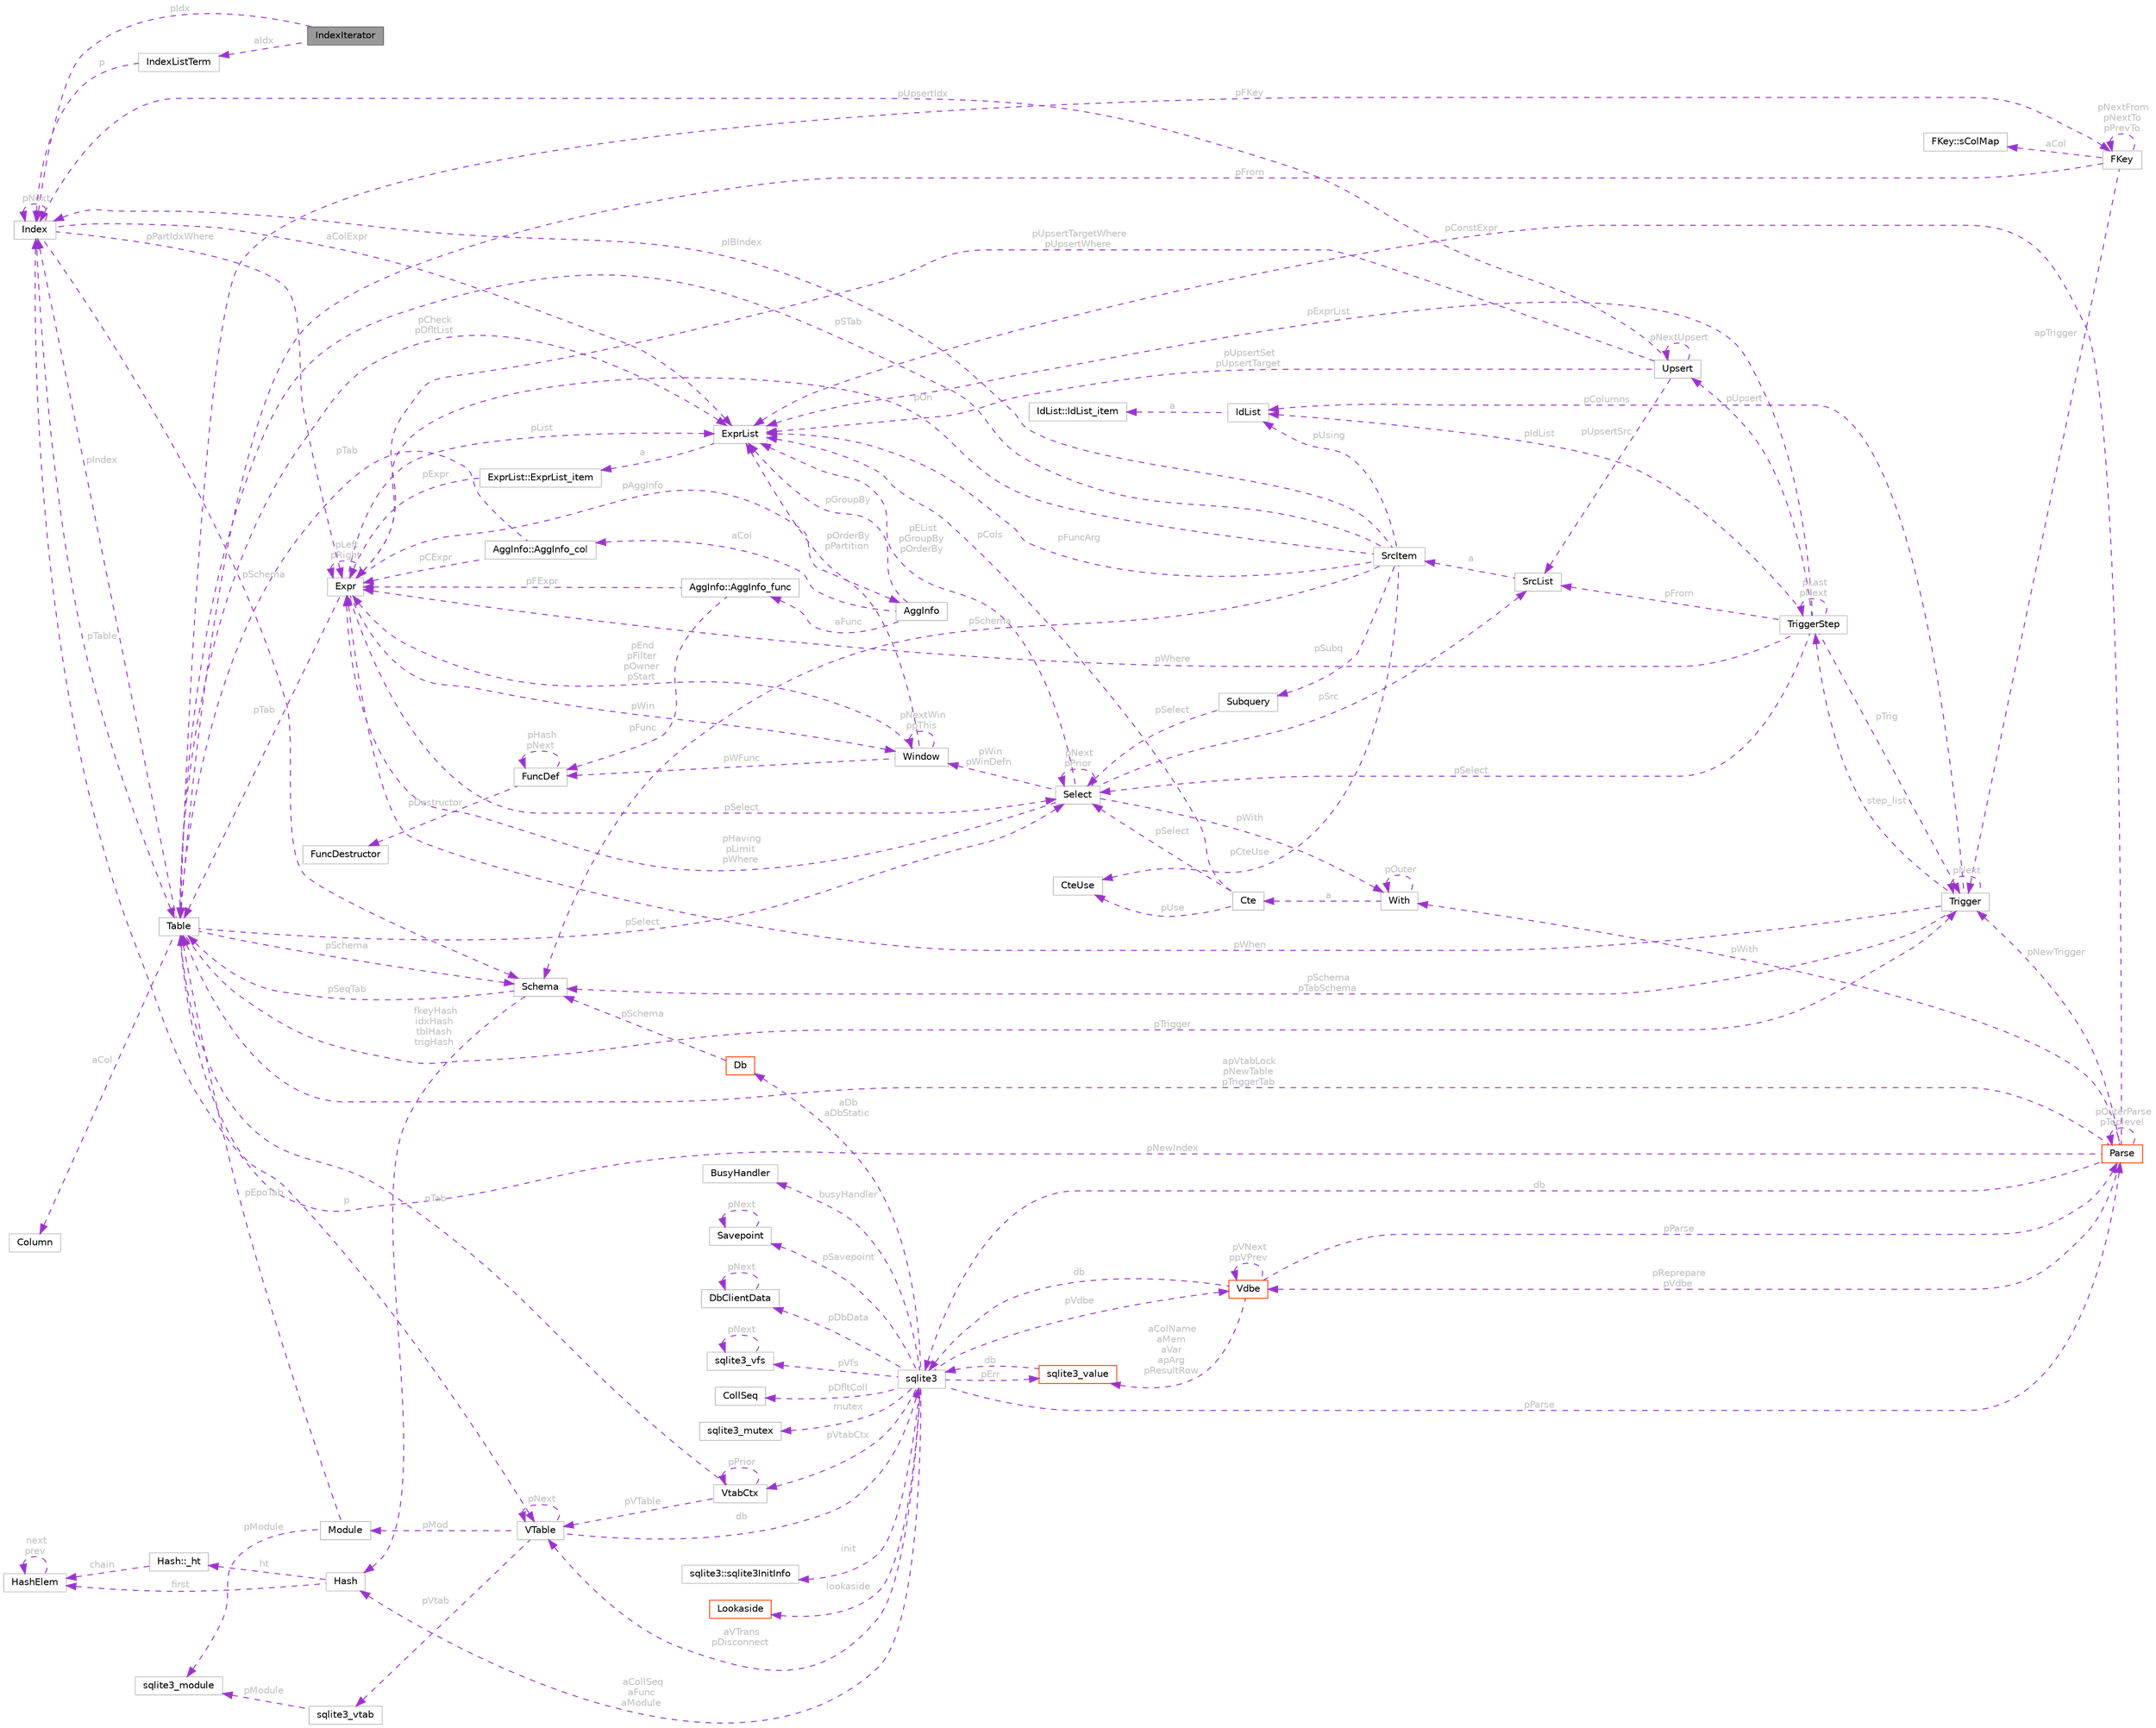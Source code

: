 digraph "IndexIterator"
{
 // LATEX_PDF_SIZE
  bgcolor="transparent";
  edge [fontname=Helvetica,fontsize=10,labelfontname=Helvetica,labelfontsize=10];
  node [fontname=Helvetica,fontsize=10,shape=box,height=0.2,width=0.4];
  rankdir="LR";
  Node1 [id="Node000001",label="IndexIterator",height=0.2,width=0.4,color="gray40", fillcolor="grey60", style="filled", fontcolor="black",tooltip=" "];
  Node2 -> Node1 [id="edge1_Node000001_Node000002",dir="back",color="darkorchid3",style="dashed",tooltip=" ",label=" pIdx",fontcolor="grey" ];
  Node2 [id="Node000002",label="Index",height=0.2,width=0.4,color="grey75", fillcolor="white", style="filled",URL="$structIndex.html",tooltip=" "];
  Node3 -> Node2 [id="edge2_Node000002_Node000003",dir="back",color="darkorchid3",style="dashed",tooltip=" ",label=" pTable",fontcolor="grey" ];
  Node3 [id="Node000003",label="Table",height=0.2,width=0.4,color="grey75", fillcolor="white", style="filled",URL="$structTable.html",tooltip=" "];
  Node4 -> Node3 [id="edge3_Node000003_Node000004",dir="back",color="darkorchid3",style="dashed",tooltip=" ",label=" aCol",fontcolor="grey" ];
  Node4 [id="Node000004",label="Column",height=0.2,width=0.4,color="grey75", fillcolor="white", style="filled",URL="$structColumn.html",tooltip=" "];
  Node2 -> Node3 [id="edge4_Node000003_Node000002",dir="back",color="darkorchid3",style="dashed",tooltip=" ",label=" pIndex",fontcolor="grey" ];
  Node5 -> Node3 [id="edge5_Node000003_Node000005",dir="back",color="darkorchid3",style="dashed",tooltip=" ",label=" pCheck\npDfltList",fontcolor="grey" ];
  Node5 [id="Node000005",label="ExprList",height=0.2,width=0.4,color="grey75", fillcolor="white", style="filled",URL="$structExprList.html",tooltip=" "];
  Node6 -> Node5 [id="edge6_Node000005_Node000006",dir="back",color="darkorchid3",style="dashed",tooltip=" ",label=" a",fontcolor="grey" ];
  Node6 [id="Node000006",label="ExprList::ExprList_item",height=0.2,width=0.4,color="grey75", fillcolor="white", style="filled",URL="$structExprList_1_1ExprList__item.html",tooltip=" "];
  Node7 -> Node6 [id="edge7_Node000006_Node000007",dir="back",color="darkorchid3",style="dashed",tooltip=" ",label=" pExpr",fontcolor="grey" ];
  Node7 [id="Node000007",label="Expr",height=0.2,width=0.4,color="grey75", fillcolor="white", style="filled",URL="$structExpr.html",tooltip=" "];
  Node7 -> Node7 [id="edge8_Node000007_Node000007",dir="back",color="darkorchid3",style="dashed",tooltip=" ",label=" pLeft\npRight",fontcolor="grey" ];
  Node5 -> Node7 [id="edge9_Node000007_Node000005",dir="back",color="darkorchid3",style="dashed",tooltip=" ",label=" pList",fontcolor="grey" ];
  Node8 -> Node7 [id="edge10_Node000007_Node000008",dir="back",color="darkorchid3",style="dashed",tooltip=" ",label=" pSelect",fontcolor="grey" ];
  Node8 [id="Node000008",label="Select",height=0.2,width=0.4,color="grey75", fillcolor="white", style="filled",URL="$structSelect.html",tooltip=" "];
  Node5 -> Node8 [id="edge11_Node000008_Node000005",dir="back",color="darkorchid3",style="dashed",tooltip=" ",label=" pEList\npGroupBy\npOrderBy",fontcolor="grey" ];
  Node9 -> Node8 [id="edge12_Node000008_Node000009",dir="back",color="darkorchid3",style="dashed",tooltip=" ",label=" pSrc",fontcolor="grey" ];
  Node9 [id="Node000009",label="SrcList",height=0.2,width=0.4,color="grey75", fillcolor="white", style="filled",URL="$structSrcList.html",tooltip=" "];
  Node10 -> Node9 [id="edge13_Node000009_Node000010",dir="back",color="darkorchid3",style="dashed",tooltip=" ",label=" a",fontcolor="grey" ];
  Node10 [id="Node000010",label="SrcItem",height=0.2,width=0.4,color="grey75", fillcolor="white", style="filled",URL="$structSrcItem.html",tooltip=" "];
  Node3 -> Node10 [id="edge14_Node000010_Node000003",dir="back",color="darkorchid3",style="dashed",tooltip=" ",label=" pSTab",fontcolor="grey" ];
  Node5 -> Node10 [id="edge15_Node000010_Node000005",dir="back",color="darkorchid3",style="dashed",tooltip=" ",label=" pFuncArg",fontcolor="grey" ];
  Node2 -> Node10 [id="edge16_Node000010_Node000002",dir="back",color="darkorchid3",style="dashed",tooltip=" ",label=" pIBIndex",fontcolor="grey" ];
  Node11 -> Node10 [id="edge17_Node000010_Node000011",dir="back",color="darkorchid3",style="dashed",tooltip=" ",label=" pCteUse",fontcolor="grey" ];
  Node11 [id="Node000011",label="CteUse",height=0.2,width=0.4,color="grey75", fillcolor="white", style="filled",URL="$structCteUse.html",tooltip=" "];
  Node7 -> Node10 [id="edge18_Node000010_Node000007",dir="back",color="darkorchid3",style="dashed",tooltip=" ",label=" pOn",fontcolor="grey" ];
  Node12 -> Node10 [id="edge19_Node000010_Node000012",dir="back",color="darkorchid3",style="dashed",tooltip=" ",label=" pUsing",fontcolor="grey" ];
  Node12 [id="Node000012",label="IdList",height=0.2,width=0.4,color="grey75", fillcolor="white", style="filled",URL="$structIdList.html",tooltip=" "];
  Node13 -> Node12 [id="edge20_Node000012_Node000013",dir="back",color="darkorchid3",style="dashed",tooltip=" ",label=" a",fontcolor="grey" ];
  Node13 [id="Node000013",label="IdList::IdList_item",height=0.2,width=0.4,color="grey75", fillcolor="white", style="filled",URL="$structIdList_1_1IdList__item.html",tooltip=" "];
  Node14 -> Node10 [id="edge21_Node000010_Node000014",dir="back",color="darkorchid3",style="dashed",tooltip=" ",label=" pSchema",fontcolor="grey" ];
  Node14 [id="Node000014",label="Schema",height=0.2,width=0.4,color="grey75", fillcolor="white", style="filled",URL="$structSchema.html",tooltip=" "];
  Node15 -> Node14 [id="edge22_Node000014_Node000015",dir="back",color="darkorchid3",style="dashed",tooltip=" ",label=" fkeyHash\nidxHash\ntblHash\ntrigHash",fontcolor="grey" ];
  Node15 [id="Node000015",label="Hash",height=0.2,width=0.4,color="grey75", fillcolor="white", style="filled",URL="$structHash.html",tooltip=" "];
  Node16 -> Node15 [id="edge23_Node000015_Node000016",dir="back",color="darkorchid3",style="dashed",tooltip=" ",label=" first",fontcolor="grey" ];
  Node16 [id="Node000016",label="HashElem",height=0.2,width=0.4,color="grey75", fillcolor="white", style="filled",URL="$structHashElem.html",tooltip=" "];
  Node16 -> Node16 [id="edge24_Node000016_Node000016",dir="back",color="darkorchid3",style="dashed",tooltip=" ",label=" next\nprev",fontcolor="grey" ];
  Node17 -> Node15 [id="edge25_Node000015_Node000017",dir="back",color="darkorchid3",style="dashed",tooltip=" ",label=" ht",fontcolor="grey" ];
  Node17 [id="Node000017",label="Hash::_ht",height=0.2,width=0.4,color="grey75", fillcolor="white", style="filled",URL="$structHash_1_1__ht.html",tooltip=" "];
  Node16 -> Node17 [id="edge26_Node000017_Node000016",dir="back",color="darkorchid3",style="dashed",tooltip=" ",label=" chain",fontcolor="grey" ];
  Node3 -> Node14 [id="edge27_Node000014_Node000003",dir="back",color="darkorchid3",style="dashed",tooltip=" ",label=" pSeqTab",fontcolor="grey" ];
  Node18 -> Node10 [id="edge28_Node000010_Node000018",dir="back",color="darkorchid3",style="dashed",tooltip=" ",label=" pSubq",fontcolor="grey" ];
  Node18 [id="Node000018",label="Subquery",height=0.2,width=0.4,color="grey75", fillcolor="white", style="filled",URL="$structSubquery.html",tooltip=" "];
  Node8 -> Node18 [id="edge29_Node000018_Node000008",dir="back",color="darkorchid3",style="dashed",tooltip=" ",label=" pSelect",fontcolor="grey" ];
  Node7 -> Node8 [id="edge30_Node000008_Node000007",dir="back",color="darkorchid3",style="dashed",tooltip=" ",label=" pHaving\npLimit\npWhere",fontcolor="grey" ];
  Node8 -> Node8 [id="edge31_Node000008_Node000008",dir="back",color="darkorchid3",style="dashed",tooltip=" ",label=" pNext\npPrior",fontcolor="grey" ];
  Node19 -> Node8 [id="edge32_Node000008_Node000019",dir="back",color="darkorchid3",style="dashed",tooltip=" ",label=" pWith",fontcolor="grey" ];
  Node19 [id="Node000019",label="With",height=0.2,width=0.4,color="grey75", fillcolor="white", style="filled",URL="$structWith.html",tooltip=" "];
  Node19 -> Node19 [id="edge33_Node000019_Node000019",dir="back",color="darkorchid3",style="dashed",tooltip=" ",label=" pOuter",fontcolor="grey" ];
  Node20 -> Node19 [id="edge34_Node000019_Node000020",dir="back",color="darkorchid3",style="dashed",tooltip=" ",label=" a",fontcolor="grey" ];
  Node20 [id="Node000020",label="Cte",height=0.2,width=0.4,color="grey75", fillcolor="white", style="filled",URL="$structCte.html",tooltip=" "];
  Node5 -> Node20 [id="edge35_Node000020_Node000005",dir="back",color="darkorchid3",style="dashed",tooltip=" ",label=" pCols",fontcolor="grey" ];
  Node8 -> Node20 [id="edge36_Node000020_Node000008",dir="back",color="darkorchid3",style="dashed",tooltip=" ",label=" pSelect",fontcolor="grey" ];
  Node11 -> Node20 [id="edge37_Node000020_Node000011",dir="back",color="darkorchid3",style="dashed",tooltip=" ",label=" pUse",fontcolor="grey" ];
  Node21 -> Node8 [id="edge38_Node000008_Node000021",dir="back",color="darkorchid3",style="dashed",tooltip=" ",label=" pWin\npWinDefn",fontcolor="grey" ];
  Node21 [id="Node000021",label="Window",height=0.2,width=0.4,color="grey75", fillcolor="white", style="filled",URL="$structWindow.html",tooltip=" "];
  Node5 -> Node21 [id="edge39_Node000021_Node000005",dir="back",color="darkorchid3",style="dashed",tooltip=" ",label=" pOrderBy\npPartition",fontcolor="grey" ];
  Node7 -> Node21 [id="edge40_Node000021_Node000007",dir="back",color="darkorchid3",style="dashed",tooltip=" ",label=" pEnd\npFilter\npOwner\npStart",fontcolor="grey" ];
  Node21 -> Node21 [id="edge41_Node000021_Node000021",dir="back",color="darkorchid3",style="dashed",tooltip=" ",label=" pNextWin\nppThis",fontcolor="grey" ];
  Node22 -> Node21 [id="edge42_Node000021_Node000022",dir="back",color="darkorchid3",style="dashed",tooltip=" ",label=" pWFunc",fontcolor="grey" ];
  Node22 [id="Node000022",label="FuncDef",height=0.2,width=0.4,color="grey75", fillcolor="white", style="filled",URL="$structFuncDef.html",tooltip=" "];
  Node22 -> Node22 [id="edge43_Node000022_Node000022",dir="back",color="darkorchid3",style="dashed",tooltip=" ",label=" pHash\npNext",fontcolor="grey" ];
  Node23 -> Node22 [id="edge44_Node000022_Node000023",dir="back",color="darkorchid3",style="dashed",tooltip=" ",label=" pDestructor",fontcolor="grey" ];
  Node23 [id="Node000023",label="FuncDestructor",height=0.2,width=0.4,color="grey75", fillcolor="white", style="filled",URL="$structFuncDestructor.html",tooltip=" "];
  Node24 -> Node7 [id="edge45_Node000007_Node000024",dir="back",color="darkorchid3",style="dashed",tooltip=" ",label=" pAggInfo",fontcolor="grey" ];
  Node24 [id="Node000024",label="AggInfo",height=0.2,width=0.4,color="grey75", fillcolor="white", style="filled",URL="$structAggInfo.html",tooltip=" "];
  Node5 -> Node24 [id="edge46_Node000024_Node000005",dir="back",color="darkorchid3",style="dashed",tooltip=" ",label=" pGroupBy",fontcolor="grey" ];
  Node25 -> Node24 [id="edge47_Node000024_Node000025",dir="back",color="darkorchid3",style="dashed",tooltip=" ",label=" aCol",fontcolor="grey" ];
  Node25 [id="Node000025",label="AggInfo::AggInfo_col",height=0.2,width=0.4,color="grey75", fillcolor="white", style="filled",URL="$structAggInfo_1_1AggInfo__col.html",tooltip=" "];
  Node3 -> Node25 [id="edge48_Node000025_Node000003",dir="back",color="darkorchid3",style="dashed",tooltip=" ",label=" pTab",fontcolor="grey" ];
  Node7 -> Node25 [id="edge49_Node000025_Node000007",dir="back",color="darkorchid3",style="dashed",tooltip=" ",label=" pCExpr",fontcolor="grey" ];
  Node26 -> Node24 [id="edge50_Node000024_Node000026",dir="back",color="darkorchid3",style="dashed",tooltip=" ",label=" aFunc",fontcolor="grey" ];
  Node26 [id="Node000026",label="AggInfo::AggInfo_func",height=0.2,width=0.4,color="grey75", fillcolor="white", style="filled",URL="$structAggInfo_1_1AggInfo__func.html",tooltip=" "];
  Node7 -> Node26 [id="edge51_Node000026_Node000007",dir="back",color="darkorchid3",style="dashed",tooltip=" ",label=" pFExpr",fontcolor="grey" ];
  Node22 -> Node26 [id="edge52_Node000026_Node000022",dir="back",color="darkorchid3",style="dashed",tooltip=" ",label=" pFunc",fontcolor="grey" ];
  Node3 -> Node7 [id="edge53_Node000007_Node000003",dir="back",color="darkorchid3",style="dashed",tooltip=" ",label=" pTab",fontcolor="grey" ];
  Node21 -> Node7 [id="edge54_Node000007_Node000021",dir="back",color="darkorchid3",style="dashed",tooltip=" ",label=" pWin",fontcolor="grey" ];
  Node27 -> Node3 [id="edge55_Node000003_Node000027",dir="back",color="darkorchid3",style="dashed",tooltip=" ",label=" pFKey",fontcolor="grey" ];
  Node27 [id="Node000027",label="FKey",height=0.2,width=0.4,color="grey75", fillcolor="white", style="filled",URL="$structFKey.html",tooltip=" "];
  Node3 -> Node27 [id="edge56_Node000027_Node000003",dir="back",color="darkorchid3",style="dashed",tooltip=" ",label=" pFrom",fontcolor="grey" ];
  Node27 -> Node27 [id="edge57_Node000027_Node000027",dir="back",color="darkorchid3",style="dashed",tooltip=" ",label=" pNextFrom\npNextTo\npPrevTo",fontcolor="grey" ];
  Node28 -> Node27 [id="edge58_Node000027_Node000028",dir="back",color="darkorchid3",style="dashed",tooltip=" ",label=" apTrigger",fontcolor="grey" ];
  Node28 [id="Node000028",label="Trigger",height=0.2,width=0.4,color="grey75", fillcolor="white", style="filled",URL="$structTrigger.html",tooltip=" "];
  Node7 -> Node28 [id="edge59_Node000028_Node000007",dir="back",color="darkorchid3",style="dashed",tooltip=" ",label=" pWhen",fontcolor="grey" ];
  Node12 -> Node28 [id="edge60_Node000028_Node000012",dir="back",color="darkorchid3",style="dashed",tooltip=" ",label=" pColumns",fontcolor="grey" ];
  Node14 -> Node28 [id="edge61_Node000028_Node000014",dir="back",color="darkorchid3",style="dashed",tooltip=" ",label=" pSchema\npTabSchema",fontcolor="grey" ];
  Node29 -> Node28 [id="edge62_Node000028_Node000029",dir="back",color="darkorchid3",style="dashed",tooltip=" ",label=" step_list",fontcolor="grey" ];
  Node29 [id="Node000029",label="TriggerStep",height=0.2,width=0.4,color="grey75", fillcolor="white", style="filled",URL="$structTriggerStep.html",tooltip=" "];
  Node28 -> Node29 [id="edge63_Node000029_Node000028",dir="back",color="darkorchid3",style="dashed",tooltip=" ",label=" pTrig",fontcolor="grey" ];
  Node8 -> Node29 [id="edge64_Node000029_Node000008",dir="back",color="darkorchid3",style="dashed",tooltip=" ",label=" pSelect",fontcolor="grey" ];
  Node9 -> Node29 [id="edge65_Node000029_Node000009",dir="back",color="darkorchid3",style="dashed",tooltip=" ",label=" pFrom",fontcolor="grey" ];
  Node7 -> Node29 [id="edge66_Node000029_Node000007",dir="back",color="darkorchid3",style="dashed",tooltip=" ",label=" pWhere",fontcolor="grey" ];
  Node5 -> Node29 [id="edge67_Node000029_Node000005",dir="back",color="darkorchid3",style="dashed",tooltip=" ",label=" pExprList",fontcolor="grey" ];
  Node12 -> Node29 [id="edge68_Node000029_Node000012",dir="back",color="darkorchid3",style="dashed",tooltip=" ",label=" pIdList",fontcolor="grey" ];
  Node30 -> Node29 [id="edge69_Node000029_Node000030",dir="back",color="darkorchid3",style="dashed",tooltip=" ",label=" pUpsert",fontcolor="grey" ];
  Node30 [id="Node000030",label="Upsert",height=0.2,width=0.4,color="grey75", fillcolor="white", style="filled",URL="$structUpsert.html",tooltip=" "];
  Node5 -> Node30 [id="edge70_Node000030_Node000005",dir="back",color="darkorchid3",style="dashed",tooltip=" ",label=" pUpsertSet\npUpsertTarget",fontcolor="grey" ];
  Node7 -> Node30 [id="edge71_Node000030_Node000007",dir="back",color="darkorchid3",style="dashed",tooltip=" ",label=" pUpsertTargetWhere\npUpsertWhere",fontcolor="grey" ];
  Node30 -> Node30 [id="edge72_Node000030_Node000030",dir="back",color="darkorchid3",style="dashed",tooltip=" ",label=" pNextUpsert",fontcolor="grey" ];
  Node2 -> Node30 [id="edge73_Node000030_Node000002",dir="back",color="darkorchid3",style="dashed",tooltip=" ",label=" pUpsertIdx",fontcolor="grey" ];
  Node9 -> Node30 [id="edge74_Node000030_Node000009",dir="back",color="darkorchid3",style="dashed",tooltip=" ",label=" pUpsertSrc",fontcolor="grey" ];
  Node29 -> Node29 [id="edge75_Node000029_Node000029",dir="back",color="darkorchid3",style="dashed",tooltip=" ",label=" pLast\npNext",fontcolor="grey" ];
  Node28 -> Node28 [id="edge76_Node000028_Node000028",dir="back",color="darkorchid3",style="dashed",tooltip=" ",label=" pNext",fontcolor="grey" ];
  Node31 -> Node27 [id="edge77_Node000027_Node000031",dir="back",color="darkorchid3",style="dashed",tooltip=" ",label=" aCol",fontcolor="grey" ];
  Node31 [id="Node000031",label="FKey::sColMap",height=0.2,width=0.4,color="grey75", fillcolor="white", style="filled",URL="$structFKey_1_1sColMap.html",tooltip=" "];
  Node8 -> Node3 [id="edge78_Node000003_Node000008",dir="back",color="darkorchid3",style="dashed",tooltip=" ",label=" pSelect",fontcolor="grey" ];
  Node32 -> Node3 [id="edge79_Node000003_Node000032",dir="back",color="darkorchid3",style="dashed",tooltip=" ",label=" p",fontcolor="grey" ];
  Node32 [id="Node000032",label="VTable",height=0.2,width=0.4,color="grey75", fillcolor="white", style="filled",URL="$structVTable.html",tooltip=" "];
  Node33 -> Node32 [id="edge80_Node000032_Node000033",dir="back",color="darkorchid3",style="dashed",tooltip=" ",label=" db",fontcolor="grey" ];
  Node33 [id="Node000033",label="sqlite3",height=0.2,width=0.4,color="grey75", fillcolor="white", style="filled",URL="$structsqlite3.html",tooltip=" "];
  Node34 -> Node33 [id="edge81_Node000033_Node000034",dir="back",color="darkorchid3",style="dashed",tooltip=" ",label=" pVfs",fontcolor="grey" ];
  Node34 [id="Node000034",label="sqlite3_vfs",height=0.2,width=0.4,color="grey75", fillcolor="white", style="filled",URL="$structsqlite3__vfs.html",tooltip=" "];
  Node34 -> Node34 [id="edge82_Node000034_Node000034",dir="back",color="darkorchid3",style="dashed",tooltip=" ",label=" pNext",fontcolor="grey" ];
  Node35 -> Node33 [id="edge83_Node000033_Node000035",dir="back",color="darkorchid3",style="dashed",tooltip=" ",label=" pVdbe",fontcolor="grey" ];
  Node35 [id="Node000035",label="Vdbe",height=0.2,width=0.4,color="orangered", fillcolor="white", style="filled",URL="$structVdbe.html",tooltip=" "];
  Node33 -> Node35 [id="edge84_Node000035_Node000033",dir="back",color="darkorchid3",style="dashed",tooltip=" ",label=" db",fontcolor="grey" ];
  Node35 -> Node35 [id="edge85_Node000035_Node000035",dir="back",color="darkorchid3",style="dashed",tooltip=" ",label=" pVNext\nppVPrev",fontcolor="grey" ];
  Node36 -> Node35 [id="edge86_Node000035_Node000036",dir="back",color="darkorchid3",style="dashed",tooltip=" ",label=" pParse",fontcolor="grey" ];
  Node36 [id="Node000036",label="Parse",height=0.2,width=0.4,color="orangered", fillcolor="white", style="filled",URL="$structParse.html",tooltip=" "];
  Node33 -> Node36 [id="edge87_Node000036_Node000033",dir="back",color="darkorchid3",style="dashed",tooltip=" ",label=" db",fontcolor="grey" ];
  Node35 -> Node36 [id="edge88_Node000036_Node000035",dir="back",color="darkorchid3",style="dashed",tooltip=" ",label=" pReprepare\npVdbe",fontcolor="grey" ];
  Node5 -> Node36 [id="edge89_Node000036_Node000005",dir="back",color="darkorchid3",style="dashed",tooltip=" ",label=" pConstExpr",fontcolor="grey" ];
  Node36 -> Node36 [id="edge90_Node000036_Node000036",dir="back",color="darkorchid3",style="dashed",tooltip=" ",label=" pOuterParse\npToplevel",fontcolor="grey" ];
  Node3 -> Node36 [id="edge91_Node000036_Node000003",dir="back",color="darkorchid3",style="dashed",tooltip=" ",label=" apVtabLock\npNewTable\npTriggerTab",fontcolor="grey" ];
  Node2 -> Node36 [id="edge92_Node000036_Node000002",dir="back",color="darkorchid3",style="dashed",tooltip=" ",label=" pNewIndex",fontcolor="grey" ];
  Node28 -> Node36 [id="edge93_Node000036_Node000028",dir="back",color="darkorchid3",style="dashed",tooltip=" ",label=" pNewTrigger",fontcolor="grey" ];
  Node19 -> Node36 [id="edge94_Node000036_Node000019",dir="back",color="darkorchid3",style="dashed",tooltip=" ",label=" pWith",fontcolor="grey" ];
  Node45 -> Node35 [id="edge95_Node000035_Node000045",dir="back",color="darkorchid3",style="dashed",tooltip=" ",label=" aColName\naMem\naVar\napArg\npResultRow",fontcolor="grey" ];
  Node45 [id="Node000045",label="sqlite3_value",height=0.2,width=0.4,color="orangered", fillcolor="white", style="filled",URL="$structsqlite3__value.html",tooltip=" "];
  Node33 -> Node45 [id="edge96_Node000045_Node000033",dir="back",color="darkorchid3",style="dashed",tooltip=" ",label=" db",fontcolor="grey" ];
  Node47 -> Node33 [id="edge97_Node000033_Node000047",dir="back",color="darkorchid3",style="dashed",tooltip=" ",label=" pDfltColl",fontcolor="grey" ];
  Node47 [id="Node000047",label="CollSeq",height=0.2,width=0.4,color="grey75", fillcolor="white", style="filled",URL="$structCollSeq.html",tooltip=" "];
  Node71 -> Node33 [id="edge98_Node000033_Node000071",dir="back",color="darkorchid3",style="dashed",tooltip=" ",label=" mutex",fontcolor="grey" ];
  Node71 [id="Node000071",label="sqlite3_mutex",height=0.2,width=0.4,color="grey75", fillcolor="white", style="filled",URL="$structsqlite3__mutex.html",tooltip=" "];
  Node89 -> Node33 [id="edge99_Node000033_Node000089",dir="back",color="darkorchid3",style="dashed",tooltip=" ",label=" aDb\naDbStatic",fontcolor="grey" ];
  Node89 [id="Node000089",label="Db",height=0.2,width=0.4,color="orangered", fillcolor="white", style="filled",URL="$structDb.html",tooltip=" "];
  Node14 -> Node89 [id="edge100_Node000089_Node000014",dir="back",color="darkorchid3",style="dashed",tooltip=" ",label=" pSchema",fontcolor="grey" ];
  Node90 -> Node33 [id="edge101_Node000033_Node000090",dir="back",color="darkorchid3",style="dashed",tooltip=" ",label=" init",fontcolor="grey" ];
  Node90 [id="Node000090",label="sqlite3::sqlite3InitInfo",height=0.2,width=0.4,color="grey75", fillcolor="white", style="filled",URL="$structsqlite3_1_1sqlite3InitInfo.html",tooltip=" "];
  Node36 -> Node33 [id="edge102_Node000033_Node000036",dir="back",color="darkorchid3",style="dashed",tooltip=" ",label=" pParse",fontcolor="grey" ];
  Node45 -> Node33 [id="edge103_Node000033_Node000045",dir="back",color="darkorchid3",style="dashed",tooltip=" ",label=" pErr",fontcolor="grey" ];
  Node91 -> Node33 [id="edge104_Node000033_Node000091",dir="back",color="darkorchid3",style="dashed",tooltip=" ",label=" lookaside",fontcolor="grey" ];
  Node91 [id="Node000091",label="Lookaside",height=0.2,width=0.4,color="orangered", fillcolor="white", style="filled",URL="$structLookaside.html",tooltip=" "];
  Node15 -> Node33 [id="edge105_Node000033_Node000015",dir="back",color="darkorchid3",style="dashed",tooltip=" ",label=" aCollSeq\naFunc\naModule",fontcolor="grey" ];
  Node93 -> Node33 [id="edge106_Node000033_Node000093",dir="back",color="darkorchid3",style="dashed",tooltip=" ",label=" pVtabCtx",fontcolor="grey" ];
  Node93 [id="Node000093",label="VtabCtx",height=0.2,width=0.4,color="grey75", fillcolor="white", style="filled",URL="$structVtabCtx.html",tooltip=" "];
  Node32 -> Node93 [id="edge107_Node000093_Node000032",dir="back",color="darkorchid3",style="dashed",tooltip=" ",label=" pVTable",fontcolor="grey" ];
  Node3 -> Node93 [id="edge108_Node000093_Node000003",dir="back",color="darkorchid3",style="dashed",tooltip=" ",label=" pTab",fontcolor="grey" ];
  Node93 -> Node93 [id="edge109_Node000093_Node000093",dir="back",color="darkorchid3",style="dashed",tooltip=" ",label=" pPrior",fontcolor="grey" ];
  Node32 -> Node33 [id="edge110_Node000033_Node000032",dir="back",color="darkorchid3",style="dashed",tooltip=" ",label=" aVTrans\npDisconnect",fontcolor="grey" ];
  Node94 -> Node33 [id="edge111_Node000033_Node000094",dir="back",color="darkorchid3",style="dashed",tooltip=" ",label=" busyHandler",fontcolor="grey" ];
  Node94 [id="Node000094",label="BusyHandler",height=0.2,width=0.4,color="grey75", fillcolor="white", style="filled",URL="$structBusyHandler.html",tooltip=" "];
  Node95 -> Node33 [id="edge112_Node000033_Node000095",dir="back",color="darkorchid3",style="dashed",tooltip=" ",label=" pSavepoint",fontcolor="grey" ];
  Node95 [id="Node000095",label="Savepoint",height=0.2,width=0.4,color="grey75", fillcolor="white", style="filled",URL="$structSavepoint.html",tooltip=" "];
  Node95 -> Node95 [id="edge113_Node000095_Node000095",dir="back",color="darkorchid3",style="dashed",tooltip=" ",label=" pNext",fontcolor="grey" ];
  Node96 -> Node33 [id="edge114_Node000033_Node000096",dir="back",color="darkorchid3",style="dashed",tooltip=" ",label=" pDbData",fontcolor="grey" ];
  Node96 [id="Node000096",label="DbClientData",height=0.2,width=0.4,color="grey75", fillcolor="white", style="filled",URL="$structDbClientData.html",tooltip=" "];
  Node96 -> Node96 [id="edge115_Node000096_Node000096",dir="back",color="darkorchid3",style="dashed",tooltip=" ",label=" pNext",fontcolor="grey" ];
  Node97 -> Node32 [id="edge116_Node000032_Node000097",dir="back",color="darkorchid3",style="dashed",tooltip=" ",label=" pMod",fontcolor="grey" ];
  Node97 [id="Node000097",label="Module",height=0.2,width=0.4,color="grey75", fillcolor="white", style="filled",URL="$structModule.html",tooltip=" "];
  Node75 -> Node97 [id="edge117_Node000097_Node000075",dir="back",color="darkorchid3",style="dashed",tooltip=" ",label=" pModule",fontcolor="grey" ];
  Node75 [id="Node000075",label="sqlite3_module",height=0.2,width=0.4,color="grey75", fillcolor="white", style="filled",URL="$structsqlite3__module.html",tooltip=" "];
  Node3 -> Node97 [id="edge118_Node000097_Node000003",dir="back",color="darkorchid3",style="dashed",tooltip=" ",label=" pEpoTab",fontcolor="grey" ];
  Node74 -> Node32 [id="edge119_Node000032_Node000074",dir="back",color="darkorchid3",style="dashed",tooltip=" ",label=" pVtab",fontcolor="grey" ];
  Node74 [id="Node000074",label="sqlite3_vtab",height=0.2,width=0.4,color="grey75", fillcolor="white", style="filled",URL="$structsqlite3__vtab.html",tooltip=" "];
  Node75 -> Node74 [id="edge120_Node000074_Node000075",dir="back",color="darkorchid3",style="dashed",tooltip=" ",label=" pModule",fontcolor="grey" ];
  Node32 -> Node32 [id="edge121_Node000032_Node000032",dir="back",color="darkorchid3",style="dashed",tooltip=" ",label=" pNext",fontcolor="grey" ];
  Node28 -> Node3 [id="edge122_Node000003_Node000028",dir="back",color="darkorchid3",style="dashed",tooltip=" ",label=" pTrigger",fontcolor="grey" ];
  Node14 -> Node3 [id="edge123_Node000003_Node000014",dir="back",color="darkorchid3",style="dashed",tooltip=" ",label=" pSchema",fontcolor="grey" ];
  Node2 -> Node2 [id="edge124_Node000002_Node000002",dir="back",color="darkorchid3",style="dashed",tooltip=" ",label=" pNext",fontcolor="grey" ];
  Node14 -> Node2 [id="edge125_Node000002_Node000014",dir="back",color="darkorchid3",style="dashed",tooltip=" ",label=" pSchema",fontcolor="grey" ];
  Node7 -> Node2 [id="edge126_Node000002_Node000007",dir="back",color="darkorchid3",style="dashed",tooltip=" ",label=" pPartIdxWhere",fontcolor="grey" ];
  Node5 -> Node2 [id="edge127_Node000002_Node000005",dir="back",color="darkorchid3",style="dashed",tooltip=" ",label=" aColExpr",fontcolor="grey" ];
  Node98 -> Node1 [id="edge128_Node000001_Node000098",dir="back",color="darkorchid3",style="dashed",tooltip=" ",label=" aIdx",fontcolor="grey" ];
  Node98 [id="Node000098",label="IndexListTerm",height=0.2,width=0.4,color="grey75", fillcolor="white", style="filled",URL="$structIndexListTerm.html",tooltip=" "];
  Node2 -> Node98 [id="edge129_Node000098_Node000002",dir="back",color="darkorchid3",style="dashed",tooltip=" ",label=" p",fontcolor="grey" ];
}
